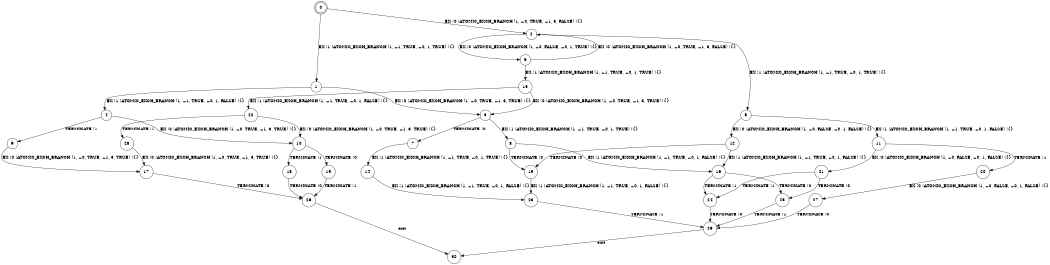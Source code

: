 digraph BCG {
size = "7, 10.5";
center = TRUE;
node [shape = circle];
0 [peripheries = 2];
0 -> 1 [label = "EX !1 !ATOMIC_EXCH_BRANCH (1, +1, TRUE, +0, 1, TRUE) !{}"];
0 -> 2 [label = "EX !0 !ATOMIC_EXCH_BRANCH (1, +0, TRUE, +1, 3, FALSE) !{}"];
1 -> 3 [label = "EX !0 !ATOMIC_EXCH_BRANCH (1, +0, TRUE, +1, 3, TRUE) !{}"];
1 -> 4 [label = "EX !1 !ATOMIC_EXCH_BRANCH (1, +1, TRUE, +0, 1, FALSE) !{}"];
2 -> 5 [label = "EX !1 !ATOMIC_EXCH_BRANCH (1, +1, TRUE, +0, 1, TRUE) !{}"];
2 -> 6 [label = "EX !0 !ATOMIC_EXCH_BRANCH (1, +0, FALSE, +0, 1, TRUE) !{}"];
3 -> 7 [label = "TERMINATE !0"];
3 -> 8 [label = "EX !1 !ATOMIC_EXCH_BRANCH (1, +1, TRUE, +0, 1, TRUE) !{}"];
4 -> 9 [label = "TERMINATE !1"];
4 -> 10 [label = "EX !0 !ATOMIC_EXCH_BRANCH (1, +0, TRUE, +1, 3, TRUE) !{}"];
5 -> 11 [label = "EX !1 !ATOMIC_EXCH_BRANCH (1, +1, TRUE, +0, 1, FALSE) !{}"];
5 -> 12 [label = "EX !0 !ATOMIC_EXCH_BRANCH (1, +0, FALSE, +0, 1, FALSE) !{}"];
6 -> 13 [label = "EX !1 !ATOMIC_EXCH_BRANCH (1, +1, TRUE, +0, 1, TRUE) !{}"];
6 -> 2 [label = "EX !0 !ATOMIC_EXCH_BRANCH (1, +0, TRUE, +1, 3, FALSE) !{}"];
7 -> 14 [label = "EX !1 !ATOMIC_EXCH_BRANCH (1, +1, TRUE, +0, 1, TRUE) !{}"];
8 -> 15 [label = "TERMINATE !0"];
8 -> 16 [label = "EX !1 !ATOMIC_EXCH_BRANCH (1, +1, TRUE, +0, 1, FALSE) !{}"];
9 -> 17 [label = "EX !0 !ATOMIC_EXCH_BRANCH (1, +0, TRUE, +1, 3, TRUE) !{}"];
10 -> 18 [label = "TERMINATE !1"];
10 -> 19 [label = "TERMINATE !0"];
11 -> 20 [label = "TERMINATE !1"];
11 -> 21 [label = "EX !0 !ATOMIC_EXCH_BRANCH (1, +0, FALSE, +0, 1, FALSE) !{}"];
12 -> 15 [label = "TERMINATE !0"];
12 -> 16 [label = "EX !1 !ATOMIC_EXCH_BRANCH (1, +1, TRUE, +0, 1, FALSE) !{}"];
13 -> 22 [label = "EX !1 !ATOMIC_EXCH_BRANCH (1, +1, TRUE, +0, 1, FALSE) !{}"];
13 -> 3 [label = "EX !0 !ATOMIC_EXCH_BRANCH (1, +0, TRUE, +1, 3, TRUE) !{}"];
14 -> 23 [label = "EX !1 !ATOMIC_EXCH_BRANCH (1, +1, TRUE, +0, 1, FALSE) !{}"];
15 -> 23 [label = "EX !1 !ATOMIC_EXCH_BRANCH (1, +1, TRUE, +0, 1, FALSE) !{}"];
16 -> 24 [label = "TERMINATE !1"];
16 -> 25 [label = "TERMINATE !0"];
17 -> 26 [label = "TERMINATE !0"];
18 -> 26 [label = "TERMINATE !0"];
19 -> 26 [label = "TERMINATE !1"];
20 -> 27 [label = "EX !0 !ATOMIC_EXCH_BRANCH (1, +0, FALSE, +0, 1, FALSE) !{}"];
21 -> 24 [label = "TERMINATE !1"];
21 -> 25 [label = "TERMINATE !0"];
22 -> 28 [label = "TERMINATE !1"];
22 -> 10 [label = "EX !0 !ATOMIC_EXCH_BRANCH (1, +0, TRUE, +1, 3, TRUE) !{}"];
23 -> 29 [label = "TERMINATE !1"];
24 -> 29 [label = "TERMINATE !0"];
25 -> 29 [label = "TERMINATE !1"];
26 -> 30 [label = "exit"];
27 -> 29 [label = "TERMINATE !0"];
28 -> 17 [label = "EX !0 !ATOMIC_EXCH_BRANCH (1, +0, TRUE, +1, 3, TRUE) !{}"];
29 -> 30 [label = "exit"];
}
